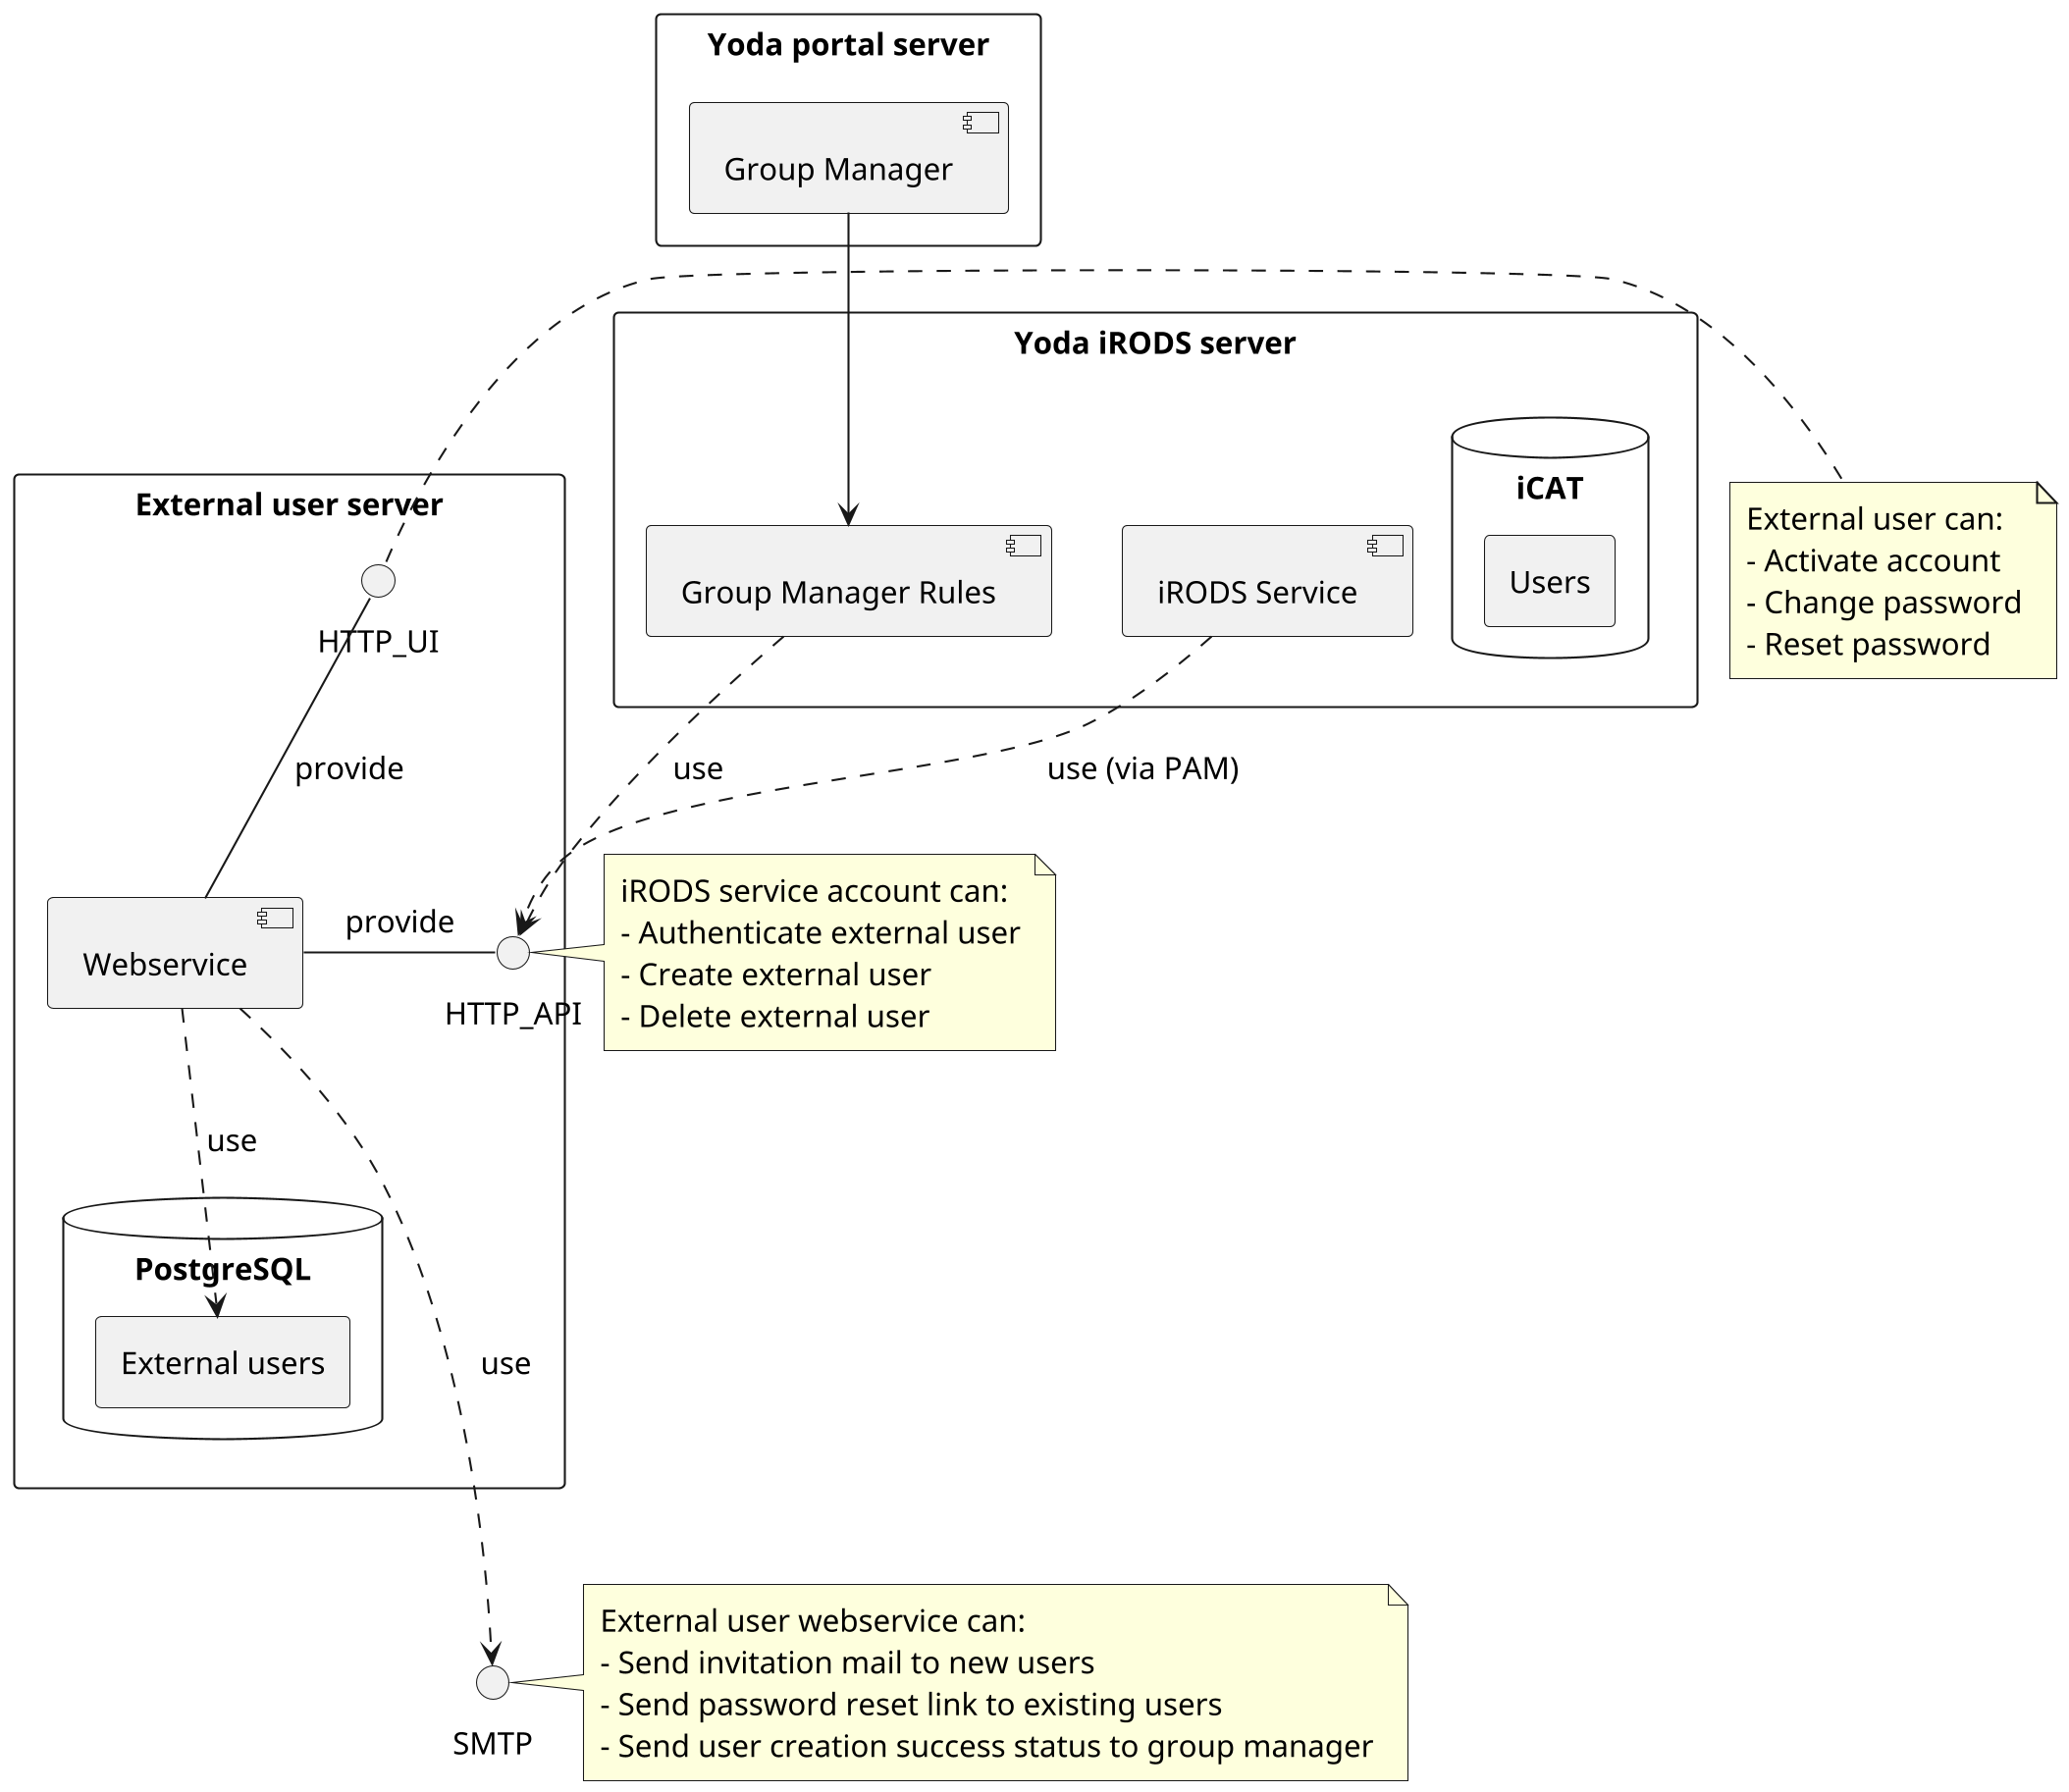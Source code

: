 @startuml

skinparam componentStyle uml2
skinparam defaultFontName CMU Serif
skinparam defaultFontSize 15
skinparam padding 2
skinparam shadowing false
skinparam dpi 200

rectangle "External user server" {

    HTTP_UI  -- [Webservice] :provide
    HTTP_API - [Webservice] :provide

    database "PostgreSQL" {
        rectangle "External users" as extusers {
        }
    }

    [Webservice] .d.> extusers : use
}

note right of HTTP_UI
    External user can:
    - Activate account
    - Change password
    - Reset password
end note

note right of HTTP_API
    iRODS service account can:
    - Authenticate external user
    - Create external user
    - Delete external user
end note

rectangle "Yoda iRODS server" {
    [Group Manager Rules] .> HTTP_API : use
    [iRODS Service]       ..> HTTP_API : use (via PAM)
    database "iCAT" {
        rectangle "Users" {
        }
    }
}

rectangle "Yoda portal server" {
    [Group Manager] -d-> [Group Manager Rules]
}

[Webservice] ...> SMTP : use

note right of SMTP
    External user webservice can:
    - Send invitation mail to new users
    - Send password reset link to existing users
    - Send user creation success status to group manager
end note

@enduml
